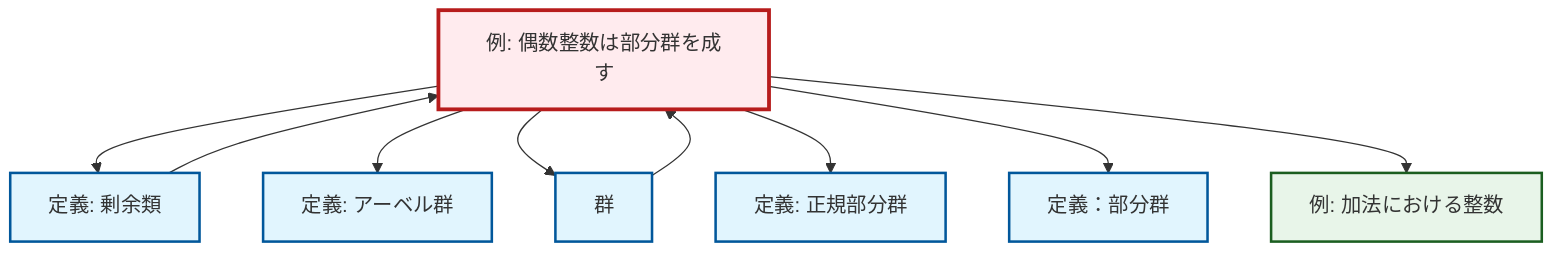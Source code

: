 graph TD
    classDef definition fill:#e1f5fe,stroke:#01579b,stroke-width:2px
    classDef theorem fill:#f3e5f5,stroke:#4a148c,stroke-width:2px
    classDef axiom fill:#fff3e0,stroke:#e65100,stroke-width:2px
    classDef example fill:#e8f5e9,stroke:#1b5e20,stroke-width:2px
    classDef current fill:#ffebee,stroke:#b71c1c,stroke-width:3px
    ex-even-integers-subgroup["例: 偶数整数は部分群を成す"]:::example
    ex-integers-addition["例: 加法における整数"]:::example
    def-group["群"]:::definition
    def-subgroup["定義：部分群"]:::definition
    def-abelian-group["定義: アーベル群"]:::definition
    def-normal-subgroup["定義: 正規部分群"]:::definition
    def-coset["定義: 剰余類"]:::definition
    ex-even-integers-subgroup --> def-coset
    ex-even-integers-subgroup --> def-abelian-group
    ex-even-integers-subgroup --> def-group
    def-coset --> ex-even-integers-subgroup
    def-group --> ex-even-integers-subgroup
    ex-even-integers-subgroup --> def-normal-subgroup
    ex-even-integers-subgroup --> def-subgroup
    ex-even-integers-subgroup --> ex-integers-addition
    class ex-even-integers-subgroup current